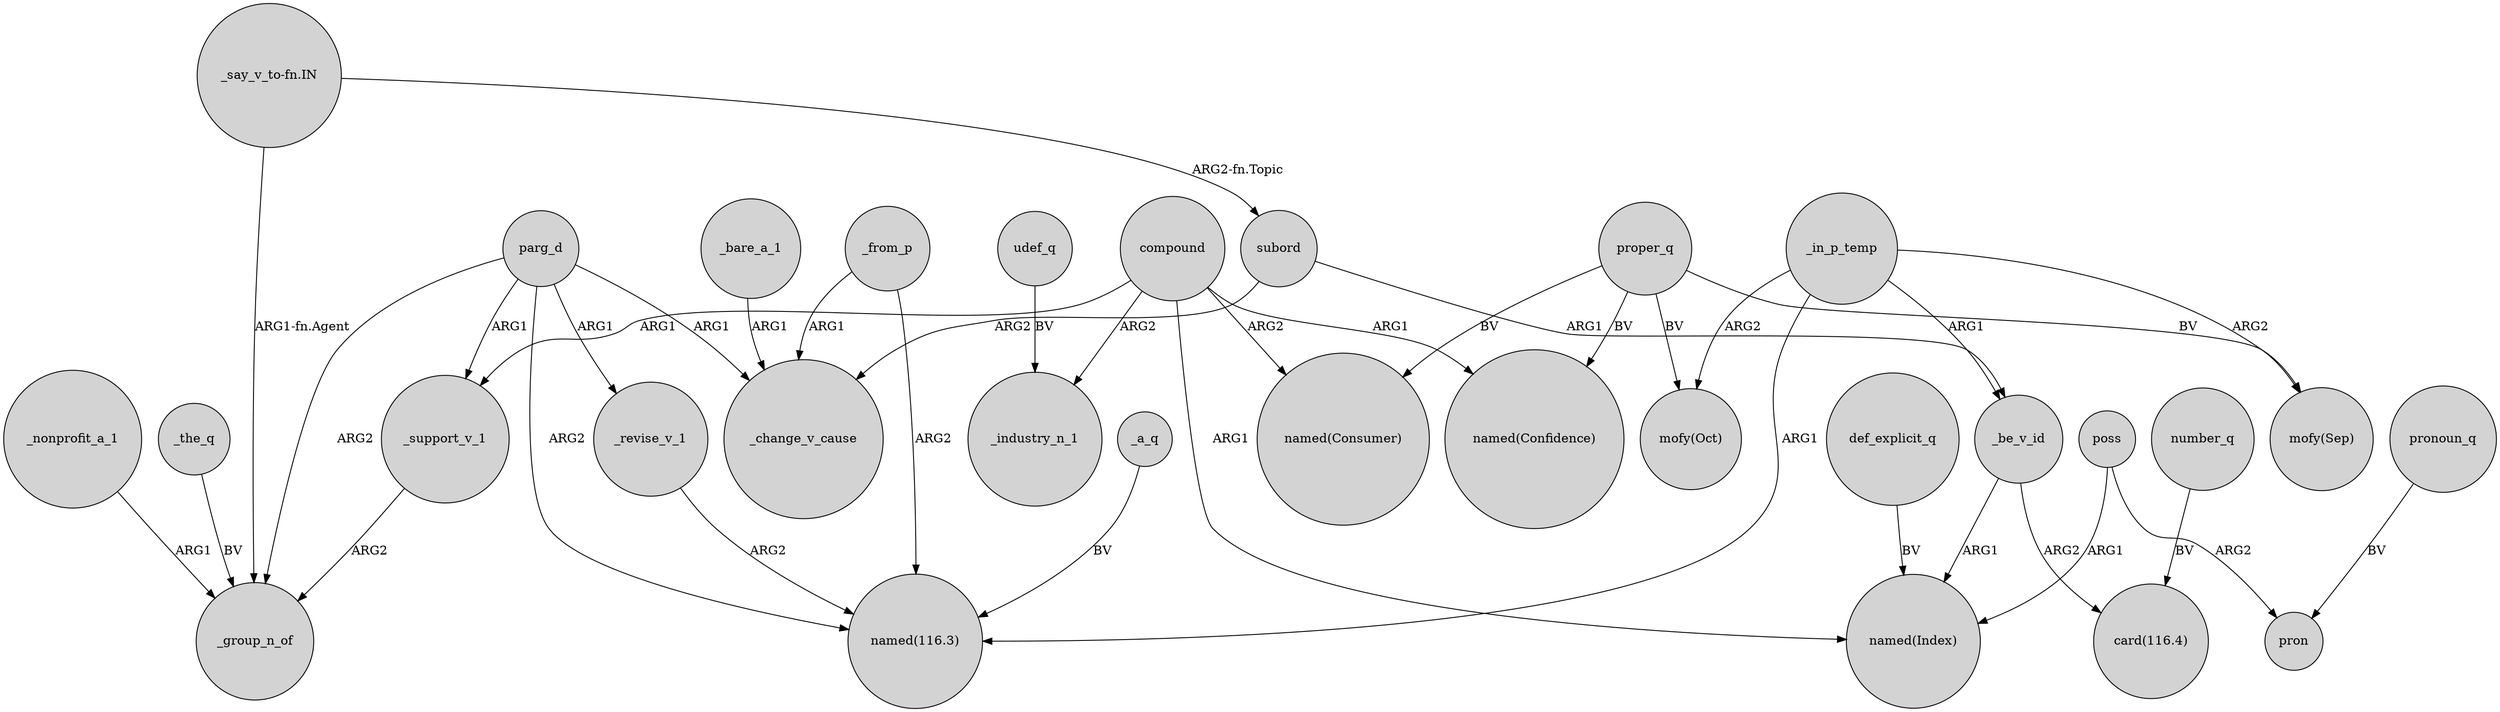 digraph {
	node [shape=circle style=filled]
	"_say_v_to-fn.IN" -> _group_n_of [label="ARG1-fn.Agent"]
	subord -> _change_v_cause [label=ARG2]
	_support_v_1 -> _group_n_of [label=ARG2]
	subord -> _be_v_id [label=ARG1]
	parg_d -> _revise_v_1 [label=ARG1]
	parg_d -> _change_v_cause [label=ARG1]
	compound -> _support_v_1 [label=ARG1]
	poss -> pron [label=ARG2]
	proper_q -> "named(Confidence)" [label=BV]
	def_explicit_q -> "named(Index)" [label=BV]
	compound -> "named(Index)" [label=ARG1]
	_in_p_temp -> _be_v_id [label=ARG1]
	poss -> "named(Index)" [label=ARG1]
	_be_v_id -> "card(116.4)" [label=ARG2]
	parg_d -> _support_v_1 [label=ARG1]
	parg_d -> _group_n_of [label=ARG2]
	_in_p_temp -> "mofy(Oct)" [label=ARG2]
	proper_q -> "mofy(Oct)" [label=BV]
	proper_q -> "mofy(Sep)" [label=BV]
	_a_q -> "named(116.3)" [label=BV]
	_in_p_temp -> "named(116.3)" [label=ARG1]
	_the_q -> _group_n_of [label=BV]
	_from_p -> _change_v_cause [label=ARG1]
	_revise_v_1 -> "named(116.3)" [label=ARG2]
	_from_p -> "named(116.3)" [label=ARG2]
	pronoun_q -> pron [label=BV]
	compound -> _industry_n_1 [label=ARG2]
	"_say_v_to-fn.IN" -> subord [label="ARG2-fn.Topic"]
	compound -> "named(Consumer)" [label=ARG2]
	proper_q -> "named(Consumer)" [label=BV]
	compound -> "named(Confidence)" [label=ARG1]
	parg_d -> "named(116.3)" [label=ARG2]
	_bare_a_1 -> _change_v_cause [label=ARG1]
	number_q -> "card(116.4)" [label=BV]
	_in_p_temp -> "mofy(Sep)" [label=ARG2]
	udef_q -> _industry_n_1 [label=BV]
	_nonprofit_a_1 -> _group_n_of [label=ARG1]
	_be_v_id -> "named(Index)" [label=ARG1]
}
